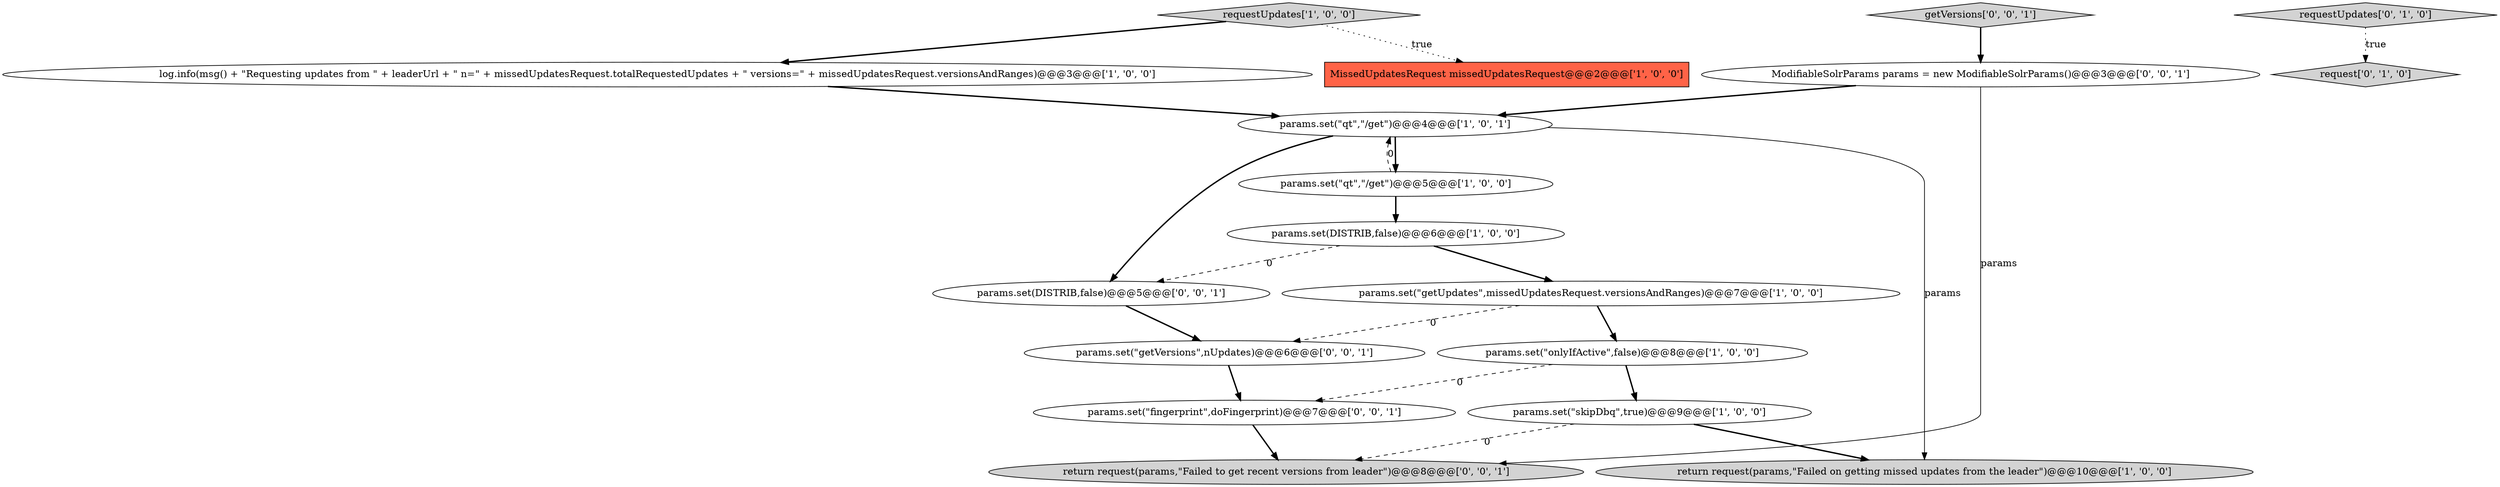digraph {
15 [style = filled, label = "params.set(\"fingerprint\",doFingerprint)@@@7@@@['0', '0', '1']", fillcolor = white, shape = ellipse image = "AAA0AAABBB3BBB"];
10 [style = filled, label = "requestUpdates['0', '1', '0']", fillcolor = lightgray, shape = diamond image = "AAA0AAABBB2BBB"];
12 [style = filled, label = "ModifiableSolrParams params = new ModifiableSolrParams()@@@3@@@['0', '0', '1']", fillcolor = white, shape = ellipse image = "AAA0AAABBB3BBB"];
14 [style = filled, label = "params.set(DISTRIB,false)@@@5@@@['0', '0', '1']", fillcolor = white, shape = ellipse image = "AAA0AAABBB3BBB"];
9 [style = filled, label = "params.set(\"onlyIfActive\",false)@@@8@@@['1', '0', '0']", fillcolor = white, shape = ellipse image = "AAA0AAABBB1BBB"];
8 [style = filled, label = "params.set(DISTRIB,false)@@@6@@@['1', '0', '0']", fillcolor = white, shape = ellipse image = "AAA0AAABBB1BBB"];
1 [style = filled, label = "params.set(\"skipDbq\",true)@@@9@@@['1', '0', '0']", fillcolor = white, shape = ellipse image = "AAA0AAABBB1BBB"];
16 [style = filled, label = "getVersions['0', '0', '1']", fillcolor = lightgray, shape = diamond image = "AAA0AAABBB3BBB"];
6 [style = filled, label = "MissedUpdatesRequest missedUpdatesRequest@@@2@@@['1', '0', '0']", fillcolor = tomato, shape = box image = "AAA0AAABBB1BBB"];
17 [style = filled, label = "params.set(\"getVersions\",nUpdates)@@@6@@@['0', '0', '1']", fillcolor = white, shape = ellipse image = "AAA0AAABBB3BBB"];
13 [style = filled, label = "return request(params,\"Failed to get recent versions from leader\")@@@8@@@['0', '0', '1']", fillcolor = lightgray, shape = ellipse image = "AAA0AAABBB3BBB"];
5 [style = filled, label = "params.set(\"qt\",\"/get\")@@@5@@@['1', '0', '0']", fillcolor = white, shape = ellipse image = "AAA0AAABBB1BBB"];
7 [style = filled, label = "params.set(\"getUpdates\",missedUpdatesRequest.versionsAndRanges)@@@7@@@['1', '0', '0']", fillcolor = white, shape = ellipse image = "AAA0AAABBB1BBB"];
2 [style = filled, label = "return request(params,\"Failed on getting missed updates from the leader\")@@@10@@@['1', '0', '0']", fillcolor = lightgray, shape = ellipse image = "AAA0AAABBB1BBB"];
0 [style = filled, label = "log.info(msg() + \"Requesting updates from \" + leaderUrl + \" n=\" + missedUpdatesRequest.totalRequestedUpdates + \" versions=\" + missedUpdatesRequest.versionsAndRanges)@@@3@@@['1', '0', '0']", fillcolor = white, shape = ellipse image = "AAA0AAABBB1BBB"];
11 [style = filled, label = "request['0', '1', '0']", fillcolor = lightgray, shape = diamond image = "AAA0AAABBB2BBB"];
4 [style = filled, label = "requestUpdates['1', '0', '0']", fillcolor = lightgray, shape = diamond image = "AAA0AAABBB1BBB"];
3 [style = filled, label = "params.set(\"qt\",\"/get\")@@@4@@@['1', '0', '1']", fillcolor = white, shape = ellipse image = "AAA0AAABBB1BBB"];
14->17 [style = bold, label=""];
8->14 [style = dashed, label="0"];
3->14 [style = bold, label=""];
5->8 [style = bold, label=""];
5->3 [style = dashed, label="0"];
12->13 [style = solid, label="params"];
7->9 [style = bold, label=""];
0->3 [style = bold, label=""];
3->5 [style = bold, label=""];
1->13 [style = dashed, label="0"];
16->12 [style = bold, label=""];
7->17 [style = dashed, label="0"];
17->15 [style = bold, label=""];
12->3 [style = bold, label=""];
9->15 [style = dashed, label="0"];
15->13 [style = bold, label=""];
8->7 [style = bold, label=""];
3->2 [style = solid, label="params"];
10->11 [style = dotted, label="true"];
4->6 [style = dotted, label="true"];
9->1 [style = bold, label=""];
1->2 [style = bold, label=""];
4->0 [style = bold, label=""];
}
